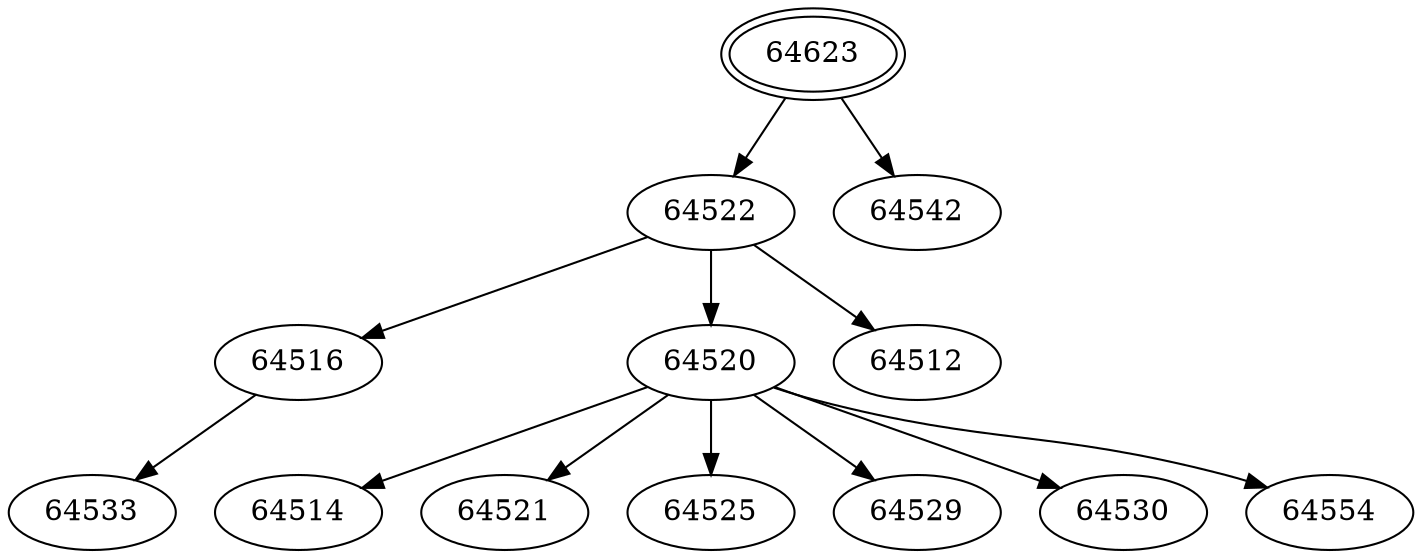 digraph paths {
  64623 [peripheries=2] ;

  64516 -> 64533 ;
  64520 -> 64514 ;
  64520 -> 64521 ;
  64520 -> 64525 ;
  64520 -> 64529 ;
  64520 -> 64530 ;
  64520 -> 64554 ;
  64522 -> 64512 ;
  64522 -> 64516 ;
  64522 -> 64520 ;
  64623 -> 64522 ;
  64623 -> 64542 ;
}
